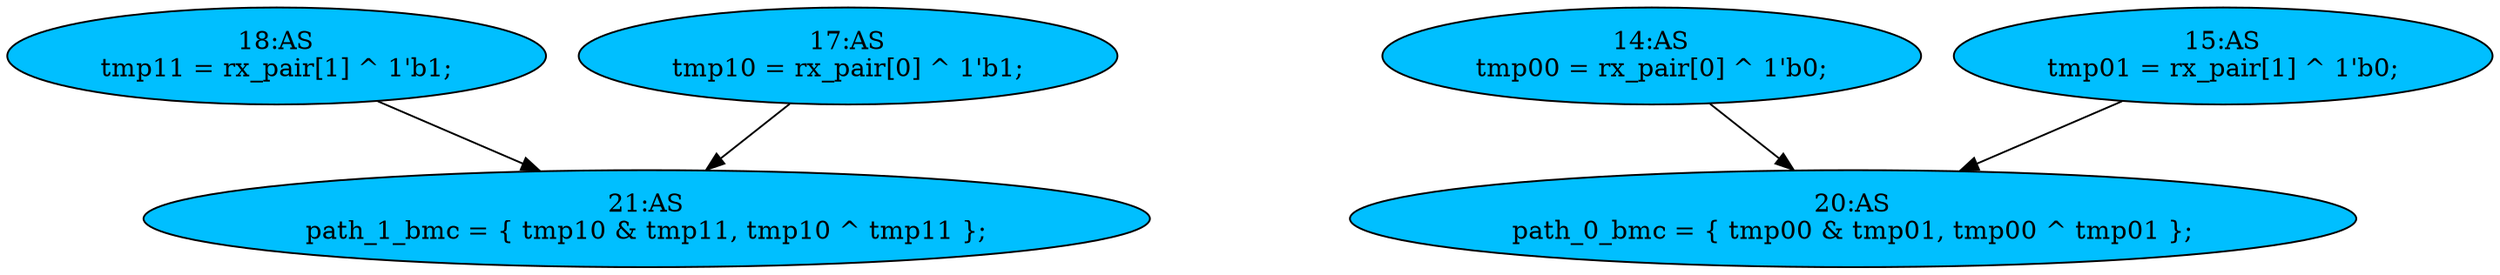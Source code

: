 strict digraph "compose( ,  )" {
	node [label="\N"];
	"18:AS"	 [ast="<pyverilog.vparser.ast.Assign object at 0x7f2a691b4150>",
		def_var="['tmp11']",
		fillcolor=deepskyblue,
		label="18:AS
tmp11 = rx_pair[1] ^ 1'b1;",
		statements="[]",
		style=filled,
		typ=Assign,
		use_var="['rx_pair']"];
	"21:AS"	 [ast="<pyverilog.vparser.ast.Assign object at 0x7f2a691afc90>",
		def_var="['path_1_bmc']",
		fillcolor=deepskyblue,
		label="21:AS
path_1_bmc = { tmp10 & tmp11, tmp10 ^ tmp11 };",
		statements="[]",
		style=filled,
		typ=Assign,
		use_var="['tmp10', 'tmp11', 'tmp10', 'tmp11']"];
	"18:AS" -> "21:AS";
	"14:AS"	 [ast="<pyverilog.vparser.ast.Assign object at 0x7f2a691b9ed0>",
		def_var="['tmp00']",
		fillcolor=deepskyblue,
		label="14:AS
tmp00 = rx_pair[0] ^ 1'b0;",
		statements="[]",
		style=filled,
		typ=Assign,
		use_var="['rx_pair']"];
	"20:AS"	 [ast="<pyverilog.vparser.ast.Assign object at 0x7f2a691afb90>",
		def_var="['path_0_bmc']",
		fillcolor=deepskyblue,
		label="20:AS
path_0_bmc = { tmp00 & tmp01, tmp00 ^ tmp01 };",
		statements="[]",
		style=filled,
		typ=Assign,
		use_var="['tmp00', 'tmp01', 'tmp00', 'tmp01']"];
	"14:AS" -> "20:AS";
	"15:AS"	 [ast="<pyverilog.vparser.ast.Assign object at 0x7f2a6915d990>",
		def_var="['tmp01']",
		fillcolor=deepskyblue,
		label="15:AS
tmp01 = rx_pair[1] ^ 1'b0;",
		statements="[]",
		style=filled,
		typ=Assign,
		use_var="['rx_pair']"];
	"15:AS" -> "20:AS";
	"17:AS"	 [ast="<pyverilog.vparser.ast.Assign object at 0x7f2a691aba50>",
		def_var="['tmp10']",
		fillcolor=deepskyblue,
		label="17:AS
tmp10 = rx_pair[0] ^ 1'b1;",
		statements="[]",
		style=filled,
		typ=Assign,
		use_var="['rx_pair']"];
	"17:AS" -> "21:AS";
}
